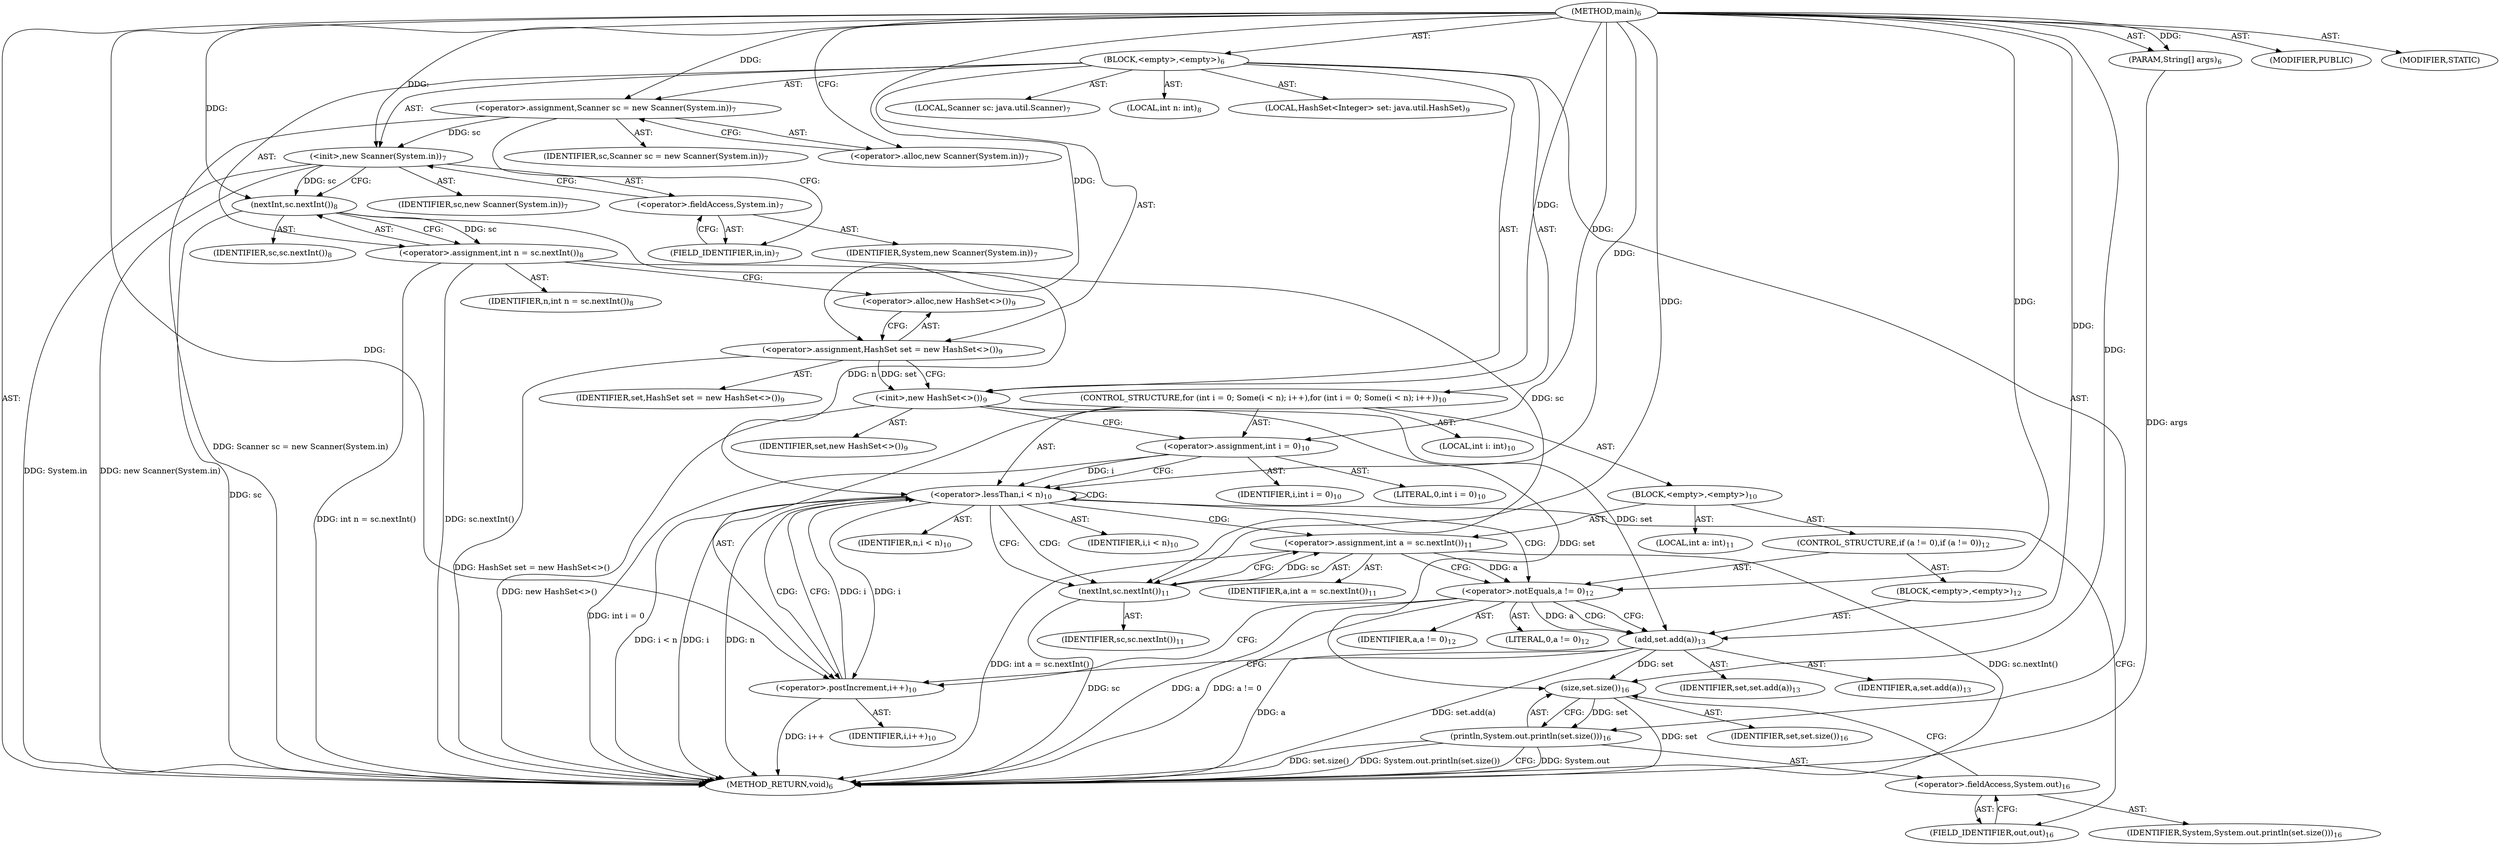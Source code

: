 digraph "main" {  
"21" [label = <(METHOD,main)<SUB>6</SUB>> ]
"22" [label = <(PARAM,String[] args)<SUB>6</SUB>> ]
"23" [label = <(BLOCK,&lt;empty&gt;,&lt;empty&gt;)<SUB>6</SUB>> ]
"4" [label = <(LOCAL,Scanner sc: java.util.Scanner)<SUB>7</SUB>> ]
"24" [label = <(&lt;operator&gt;.assignment,Scanner sc = new Scanner(System.in))<SUB>7</SUB>> ]
"25" [label = <(IDENTIFIER,sc,Scanner sc = new Scanner(System.in))<SUB>7</SUB>> ]
"26" [label = <(&lt;operator&gt;.alloc,new Scanner(System.in))<SUB>7</SUB>> ]
"27" [label = <(&lt;init&gt;,new Scanner(System.in))<SUB>7</SUB>> ]
"3" [label = <(IDENTIFIER,sc,new Scanner(System.in))<SUB>7</SUB>> ]
"28" [label = <(&lt;operator&gt;.fieldAccess,System.in)<SUB>7</SUB>> ]
"29" [label = <(IDENTIFIER,System,new Scanner(System.in))<SUB>7</SUB>> ]
"30" [label = <(FIELD_IDENTIFIER,in,in)<SUB>7</SUB>> ]
"31" [label = <(LOCAL,int n: int)<SUB>8</SUB>> ]
"32" [label = <(&lt;operator&gt;.assignment,int n = sc.nextInt())<SUB>8</SUB>> ]
"33" [label = <(IDENTIFIER,n,int n = sc.nextInt())<SUB>8</SUB>> ]
"34" [label = <(nextInt,sc.nextInt())<SUB>8</SUB>> ]
"35" [label = <(IDENTIFIER,sc,sc.nextInt())<SUB>8</SUB>> ]
"6" [label = <(LOCAL,HashSet&lt;Integer&gt; set: java.util.HashSet)<SUB>9</SUB>> ]
"36" [label = <(&lt;operator&gt;.assignment,HashSet set = new HashSet&lt;&gt;())<SUB>9</SUB>> ]
"37" [label = <(IDENTIFIER,set,HashSet set = new HashSet&lt;&gt;())<SUB>9</SUB>> ]
"38" [label = <(&lt;operator&gt;.alloc,new HashSet&lt;&gt;())<SUB>9</SUB>> ]
"39" [label = <(&lt;init&gt;,new HashSet&lt;&gt;())<SUB>9</SUB>> ]
"5" [label = <(IDENTIFIER,set,new HashSet&lt;&gt;())<SUB>9</SUB>> ]
"40" [label = <(CONTROL_STRUCTURE,for (int i = 0; Some(i &lt; n); i++),for (int i = 0; Some(i &lt; n); i++))<SUB>10</SUB>> ]
"41" [label = <(LOCAL,int i: int)<SUB>10</SUB>> ]
"42" [label = <(&lt;operator&gt;.assignment,int i = 0)<SUB>10</SUB>> ]
"43" [label = <(IDENTIFIER,i,int i = 0)<SUB>10</SUB>> ]
"44" [label = <(LITERAL,0,int i = 0)<SUB>10</SUB>> ]
"45" [label = <(&lt;operator&gt;.lessThan,i &lt; n)<SUB>10</SUB>> ]
"46" [label = <(IDENTIFIER,i,i &lt; n)<SUB>10</SUB>> ]
"47" [label = <(IDENTIFIER,n,i &lt; n)<SUB>10</SUB>> ]
"48" [label = <(&lt;operator&gt;.postIncrement,i++)<SUB>10</SUB>> ]
"49" [label = <(IDENTIFIER,i,i++)<SUB>10</SUB>> ]
"50" [label = <(BLOCK,&lt;empty&gt;,&lt;empty&gt;)<SUB>10</SUB>> ]
"51" [label = <(LOCAL,int a: int)<SUB>11</SUB>> ]
"52" [label = <(&lt;operator&gt;.assignment,int a = sc.nextInt())<SUB>11</SUB>> ]
"53" [label = <(IDENTIFIER,a,int a = sc.nextInt())<SUB>11</SUB>> ]
"54" [label = <(nextInt,sc.nextInt())<SUB>11</SUB>> ]
"55" [label = <(IDENTIFIER,sc,sc.nextInt())<SUB>11</SUB>> ]
"56" [label = <(CONTROL_STRUCTURE,if (a != 0),if (a != 0))<SUB>12</SUB>> ]
"57" [label = <(&lt;operator&gt;.notEquals,a != 0)<SUB>12</SUB>> ]
"58" [label = <(IDENTIFIER,a,a != 0)<SUB>12</SUB>> ]
"59" [label = <(LITERAL,0,a != 0)<SUB>12</SUB>> ]
"60" [label = <(BLOCK,&lt;empty&gt;,&lt;empty&gt;)<SUB>12</SUB>> ]
"61" [label = <(add,set.add(a))<SUB>13</SUB>> ]
"62" [label = <(IDENTIFIER,set,set.add(a))<SUB>13</SUB>> ]
"63" [label = <(IDENTIFIER,a,set.add(a))<SUB>13</SUB>> ]
"64" [label = <(println,System.out.println(set.size()))<SUB>16</SUB>> ]
"65" [label = <(&lt;operator&gt;.fieldAccess,System.out)<SUB>16</SUB>> ]
"66" [label = <(IDENTIFIER,System,System.out.println(set.size()))<SUB>16</SUB>> ]
"67" [label = <(FIELD_IDENTIFIER,out,out)<SUB>16</SUB>> ]
"68" [label = <(size,set.size())<SUB>16</SUB>> ]
"69" [label = <(IDENTIFIER,set,set.size())<SUB>16</SUB>> ]
"70" [label = <(MODIFIER,PUBLIC)> ]
"71" [label = <(MODIFIER,STATIC)> ]
"72" [label = <(METHOD_RETURN,void)<SUB>6</SUB>> ]
  "21" -> "22"  [ label = "AST: "] 
  "21" -> "23"  [ label = "AST: "] 
  "21" -> "70"  [ label = "AST: "] 
  "21" -> "71"  [ label = "AST: "] 
  "21" -> "72"  [ label = "AST: "] 
  "23" -> "4"  [ label = "AST: "] 
  "23" -> "24"  [ label = "AST: "] 
  "23" -> "27"  [ label = "AST: "] 
  "23" -> "31"  [ label = "AST: "] 
  "23" -> "32"  [ label = "AST: "] 
  "23" -> "6"  [ label = "AST: "] 
  "23" -> "36"  [ label = "AST: "] 
  "23" -> "39"  [ label = "AST: "] 
  "23" -> "40"  [ label = "AST: "] 
  "23" -> "64"  [ label = "AST: "] 
  "24" -> "25"  [ label = "AST: "] 
  "24" -> "26"  [ label = "AST: "] 
  "27" -> "3"  [ label = "AST: "] 
  "27" -> "28"  [ label = "AST: "] 
  "28" -> "29"  [ label = "AST: "] 
  "28" -> "30"  [ label = "AST: "] 
  "32" -> "33"  [ label = "AST: "] 
  "32" -> "34"  [ label = "AST: "] 
  "34" -> "35"  [ label = "AST: "] 
  "36" -> "37"  [ label = "AST: "] 
  "36" -> "38"  [ label = "AST: "] 
  "39" -> "5"  [ label = "AST: "] 
  "40" -> "41"  [ label = "AST: "] 
  "40" -> "42"  [ label = "AST: "] 
  "40" -> "45"  [ label = "AST: "] 
  "40" -> "48"  [ label = "AST: "] 
  "40" -> "50"  [ label = "AST: "] 
  "42" -> "43"  [ label = "AST: "] 
  "42" -> "44"  [ label = "AST: "] 
  "45" -> "46"  [ label = "AST: "] 
  "45" -> "47"  [ label = "AST: "] 
  "48" -> "49"  [ label = "AST: "] 
  "50" -> "51"  [ label = "AST: "] 
  "50" -> "52"  [ label = "AST: "] 
  "50" -> "56"  [ label = "AST: "] 
  "52" -> "53"  [ label = "AST: "] 
  "52" -> "54"  [ label = "AST: "] 
  "54" -> "55"  [ label = "AST: "] 
  "56" -> "57"  [ label = "AST: "] 
  "56" -> "60"  [ label = "AST: "] 
  "57" -> "58"  [ label = "AST: "] 
  "57" -> "59"  [ label = "AST: "] 
  "60" -> "61"  [ label = "AST: "] 
  "61" -> "62"  [ label = "AST: "] 
  "61" -> "63"  [ label = "AST: "] 
  "64" -> "65"  [ label = "AST: "] 
  "64" -> "68"  [ label = "AST: "] 
  "65" -> "66"  [ label = "AST: "] 
  "65" -> "67"  [ label = "AST: "] 
  "68" -> "69"  [ label = "AST: "] 
  "24" -> "30"  [ label = "CFG: "] 
  "27" -> "34"  [ label = "CFG: "] 
  "32" -> "38"  [ label = "CFG: "] 
  "36" -> "39"  [ label = "CFG: "] 
  "39" -> "42"  [ label = "CFG: "] 
  "64" -> "72"  [ label = "CFG: "] 
  "26" -> "24"  [ label = "CFG: "] 
  "28" -> "27"  [ label = "CFG: "] 
  "34" -> "32"  [ label = "CFG: "] 
  "38" -> "36"  [ label = "CFG: "] 
  "42" -> "45"  [ label = "CFG: "] 
  "45" -> "54"  [ label = "CFG: "] 
  "45" -> "67"  [ label = "CFG: "] 
  "48" -> "45"  [ label = "CFG: "] 
  "65" -> "68"  [ label = "CFG: "] 
  "68" -> "64"  [ label = "CFG: "] 
  "30" -> "28"  [ label = "CFG: "] 
  "52" -> "57"  [ label = "CFG: "] 
  "67" -> "65"  [ label = "CFG: "] 
  "54" -> "52"  [ label = "CFG: "] 
  "57" -> "61"  [ label = "CFG: "] 
  "57" -> "48"  [ label = "CFG: "] 
  "61" -> "48"  [ label = "CFG: "] 
  "21" -> "26"  [ label = "CFG: "] 
  "22" -> "72"  [ label = "DDG: args"] 
  "24" -> "72"  [ label = "DDG: Scanner sc = new Scanner(System.in)"] 
  "27" -> "72"  [ label = "DDG: System.in"] 
  "27" -> "72"  [ label = "DDG: new Scanner(System.in)"] 
  "34" -> "72"  [ label = "DDG: sc"] 
  "32" -> "72"  [ label = "DDG: sc.nextInt()"] 
  "32" -> "72"  [ label = "DDG: int n = sc.nextInt()"] 
  "36" -> "72"  [ label = "DDG: HashSet set = new HashSet&lt;&gt;()"] 
  "39" -> "72"  [ label = "DDG: new HashSet&lt;&gt;()"] 
  "42" -> "72"  [ label = "DDG: int i = 0"] 
  "45" -> "72"  [ label = "DDG: i"] 
  "45" -> "72"  [ label = "DDG: n"] 
  "45" -> "72"  [ label = "DDG: i &lt; n"] 
  "64" -> "72"  [ label = "DDG: System.out"] 
  "68" -> "72"  [ label = "DDG: set"] 
  "64" -> "72"  [ label = "DDG: set.size()"] 
  "64" -> "72"  [ label = "DDG: System.out.println(set.size())"] 
  "54" -> "72"  [ label = "DDG: sc"] 
  "52" -> "72"  [ label = "DDG: sc.nextInt()"] 
  "52" -> "72"  [ label = "DDG: int a = sc.nextInt()"] 
  "57" -> "72"  [ label = "DDG: a"] 
  "57" -> "72"  [ label = "DDG: a != 0"] 
  "61" -> "72"  [ label = "DDG: a"] 
  "61" -> "72"  [ label = "DDG: set.add(a)"] 
  "48" -> "72"  [ label = "DDG: i++"] 
  "21" -> "22"  [ label = "DDG: "] 
  "21" -> "24"  [ label = "DDG: "] 
  "34" -> "32"  [ label = "DDG: sc"] 
  "21" -> "36"  [ label = "DDG: "] 
  "24" -> "27"  [ label = "DDG: sc"] 
  "21" -> "27"  [ label = "DDG: "] 
  "36" -> "39"  [ label = "DDG: set"] 
  "21" -> "39"  [ label = "DDG: "] 
  "21" -> "42"  [ label = "DDG: "] 
  "68" -> "64"  [ label = "DDG: set"] 
  "27" -> "34"  [ label = "DDG: sc"] 
  "21" -> "34"  [ label = "DDG: "] 
  "42" -> "45"  [ label = "DDG: i"] 
  "48" -> "45"  [ label = "DDG: i"] 
  "21" -> "45"  [ label = "DDG: "] 
  "32" -> "45"  [ label = "DDG: n"] 
  "45" -> "48"  [ label = "DDG: i"] 
  "21" -> "48"  [ label = "DDG: "] 
  "54" -> "52"  [ label = "DDG: sc"] 
  "39" -> "68"  [ label = "DDG: set"] 
  "61" -> "68"  [ label = "DDG: set"] 
  "21" -> "68"  [ label = "DDG: "] 
  "34" -> "54"  [ label = "DDG: sc"] 
  "21" -> "54"  [ label = "DDG: "] 
  "52" -> "57"  [ label = "DDG: a"] 
  "21" -> "57"  [ label = "DDG: "] 
  "39" -> "61"  [ label = "DDG: set"] 
  "21" -> "61"  [ label = "DDG: "] 
  "57" -> "61"  [ label = "DDG: a"] 
  "45" -> "48"  [ label = "CDG: "] 
  "45" -> "57"  [ label = "CDG: "] 
  "45" -> "52"  [ label = "CDG: "] 
  "45" -> "54"  [ label = "CDG: "] 
  "45" -> "45"  [ label = "CDG: "] 
  "57" -> "61"  [ label = "CDG: "] 
}

